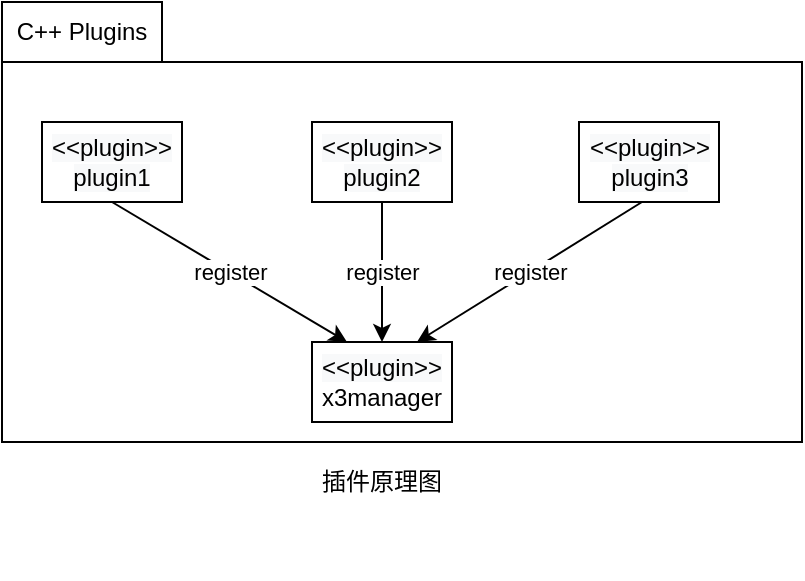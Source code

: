<mxfile version="13.9.5" type="device" pages="2"><diagram id="dC_9kfK8jtXYyeMbwkR2" name="第 1 页"><mxGraphModel dx="509" dy="278" grid="1" gridSize="10" guides="1" tooltips="1" connect="1" arrows="1" fold="1" page="1" pageScale="1" pageWidth="413" pageHeight="291" math="0" shadow="0"><root><mxCell id="0"/><mxCell id="1" parent="0"/><mxCell id="hZmXT1j-UD3h0X9bLa5O-8" value="" style="rounded=0;whiteSpace=wrap;html=1;" vertex="1" parent="1"><mxGeometry x="220" y="490" width="400" height="190" as="geometry"/></mxCell><mxCell id="hZmXT1j-UD3h0X9bLa5O-9" style="edgeStyle=orthogonalEdgeStyle;rounded=0;orthogonalLoop=1;jettySize=auto;html=1;exitX=0.5;exitY=1;exitDx=0;exitDy=0;" edge="1" parent="1"><mxGeometry relative="1" as="geometry"><mxPoint x="410" y="740" as="sourcePoint"/><mxPoint x="410" y="740" as="targetPoint"/></mxGeometry></mxCell><mxCell id="hZmXT1j-UD3h0X9bLa5O-11" value="&#10;&#10;&lt;span style=&quot;color: rgb(0, 0, 0); font-family: helvetica; font-size: 12px; font-style: normal; font-weight: 400; letter-spacing: normal; text-align: center; text-indent: 0px; text-transform: none; word-spacing: 0px; background-color: rgb(248, 249, 250); display: inline; float: none;&quot;&gt;&amp;lt;&amp;lt;plugin&amp;gt;&amp;gt;&lt;/span&gt;&lt;br style=&quot;color: rgb(0, 0, 0); font-family: helvetica; font-size: 12px; font-style: normal; font-weight: 400; letter-spacing: normal; text-align: center; text-indent: 0px; text-transform: none; word-spacing: 0px; background-color: rgb(248, 249, 250);&quot;&gt;&lt;span style=&quot;color: rgb(0, 0, 0); font-family: helvetica; font-size: 12px; font-style: normal; font-weight: 400; letter-spacing: normal; text-align: center; text-indent: 0px; text-transform: none; word-spacing: 0px; background-color: rgb(248, 249, 250); display: inline; float: none;&quot;&gt;plugin1&lt;/span&gt;&#10;&#10;" style="rounded=0;whiteSpace=wrap;html=1;" vertex="1" parent="1"><mxGeometry x="240" y="520" width="70" height="40" as="geometry"/></mxCell><mxCell id="hZmXT1j-UD3h0X9bLa5O-14" value="&lt;span style=&quot;color: rgb(0 , 0 , 0) ; font-family: &amp;#34;helvetica&amp;#34; ; font-size: 12px ; font-style: normal ; font-weight: 400 ; letter-spacing: normal ; text-indent: 0px ; text-transform: none ; word-spacing: 0px ; background-color: rgb(248 , 249 , 250) ; display: inline ; float: none&quot;&gt;&amp;lt;&amp;lt;plugin&amp;gt;&amp;gt;&lt;/span&gt;&lt;br style=&quot;color: rgb(0 , 0 , 0) ; font-family: &amp;#34;helvetica&amp;#34; ; font-size: 12px ; font-style: normal ; font-weight: 400 ; letter-spacing: normal ; text-indent: 0px ; text-transform: none ; word-spacing: 0px ; background-color: rgb(248 , 249 , 250)&quot;&gt;&lt;span style=&quot;color: rgb(0 , 0 , 0) ; font-family: &amp;#34;helvetica&amp;#34; ; font-size: 12px ; font-style: normal ; font-weight: 400 ; letter-spacing: normal ; text-indent: 0px ; text-transform: none ; word-spacing: 0px ; background-color: rgb(248 , 249 , 250) ; display: inline ; float: none&quot;&gt;plugin2&lt;/span&gt;" style="rounded=0;whiteSpace=wrap;html=1;align=center;" vertex="1" parent="1"><mxGeometry x="375" y="520" width="70" height="40" as="geometry"/></mxCell><mxCell id="hZmXT1j-UD3h0X9bLa5O-15" value="&lt;span style=&quot;color: rgb(0 , 0 , 0) ; font-family: &amp;#34;helvetica&amp;#34; ; font-size: 12px ; font-style: normal ; font-weight: 400 ; letter-spacing: normal ; text-align: center ; text-indent: 0px ; text-transform: none ; word-spacing: 0px ; background-color: rgb(248 , 249 , 250) ; display: inline ; float: none&quot;&gt;&amp;lt;&amp;lt;plugin&amp;gt;&amp;gt;&lt;/span&gt;&lt;br style=&quot;color: rgb(0 , 0 , 0) ; font-family: &amp;#34;helvetica&amp;#34; ; font-size: 12px ; font-style: normal ; font-weight: 400 ; letter-spacing: normal ; text-align: center ; text-indent: 0px ; text-transform: none ; word-spacing: 0px ; background-color: rgb(248 , 249 , 250)&quot;&gt;&lt;span style=&quot;color: rgb(0 , 0 , 0) ; font-family: &amp;#34;helvetica&amp;#34; ; font-size: 12px ; font-style: normal ; font-weight: 400 ; letter-spacing: normal ; text-align: center ; text-indent: 0px ; text-transform: none ; word-spacing: 0px ; background-color: rgb(248 , 249 , 250) ; display: inline ; float: none&quot;&gt;plugin3&lt;/span&gt;" style="rounded=0;whiteSpace=wrap;html=1;" vertex="1" parent="1"><mxGeometry x="508.5" y="520" width="70" height="40" as="geometry"/></mxCell><mxCell id="hZmXT1j-UD3h0X9bLa5O-19" value="&lt;span style=&quot;color: rgb(0 , 0 , 0) ; font-family: &amp;#34;helvetica&amp;#34; ; font-size: 12px ; font-style: normal ; font-weight: 400 ; letter-spacing: normal ; text-align: center ; text-indent: 0px ; text-transform: none ; word-spacing: 0px ; background-color: rgb(248 , 249 , 250) ; display: inline ; float: none&quot;&gt;&amp;lt;&amp;lt;plugin&amp;gt;&amp;gt;&lt;/span&gt;&lt;br style=&quot;color: rgb(0 , 0 , 0) ; font-family: &amp;#34;helvetica&amp;#34; ; font-size: 12px ; font-style: normal ; font-weight: 400 ; letter-spacing: normal ; text-align: center ; text-indent: 0px ; text-transform: none ; word-spacing: 0px ; background-color: rgb(248 , 249 , 250)&quot;&gt;&lt;font face=&quot;helvetica&quot;&gt;x3manager&lt;/font&gt;" style="rounded=0;whiteSpace=wrap;html=1;" vertex="1" parent="1"><mxGeometry x="375" y="630" width="70" height="40" as="geometry"/></mxCell><mxCell id="hZmXT1j-UD3h0X9bLa5O-37" value="" style="endArrow=classic;html=1;entryX=0.25;entryY=0;entryDx=0;entryDy=0;" edge="1" parent="1" target="hZmXT1j-UD3h0X9bLa5O-19"><mxGeometry relative="1" as="geometry"><mxPoint x="275" y="560" as="sourcePoint"/><mxPoint x="375" y="560" as="targetPoint"/></mxGeometry></mxCell><mxCell id="hZmXT1j-UD3h0X9bLa5O-38" value="register" style="edgeLabel;resizable=0;html=1;align=center;verticalAlign=middle;" connectable="0" vertex="1" parent="hZmXT1j-UD3h0X9bLa5O-37"><mxGeometry relative="1" as="geometry"/></mxCell><mxCell id="hZmXT1j-UD3h0X9bLa5O-40" value="" style="endArrow=classic;html=1;entryX=0.5;entryY=0;entryDx=0;entryDy=0;" edge="1" parent="1" target="hZmXT1j-UD3h0X9bLa5O-19"><mxGeometry relative="1" as="geometry"><mxPoint x="410" y="560" as="sourcePoint"/><mxPoint x="527.5" y="630" as="targetPoint"/></mxGeometry></mxCell><mxCell id="hZmXT1j-UD3h0X9bLa5O-41" value="register" style="edgeLabel;resizable=0;html=1;align=center;verticalAlign=middle;" connectable="0" vertex="1" parent="hZmXT1j-UD3h0X9bLa5O-40"><mxGeometry relative="1" as="geometry"/></mxCell><mxCell id="hZmXT1j-UD3h0X9bLa5O-42" value="" style="endArrow=classic;html=1;entryX=0.75;entryY=0;entryDx=0;entryDy=0;" edge="1" parent="1" target="hZmXT1j-UD3h0X9bLa5O-19"><mxGeometry relative="1" as="geometry"><mxPoint x="540" y="560" as="sourcePoint"/><mxPoint x="657.5" y="630" as="targetPoint"/></mxGeometry></mxCell><mxCell id="hZmXT1j-UD3h0X9bLa5O-43" value="register" style="edgeLabel;resizable=0;html=1;align=center;verticalAlign=middle;" connectable="0" vertex="1" parent="hZmXT1j-UD3h0X9bLa5O-42"><mxGeometry relative="1" as="geometry"/></mxCell><mxCell id="hZmXT1j-UD3h0X9bLa5O-44" value="C++ Plugins" style="rounded=0;whiteSpace=wrap;html=1;" vertex="1" parent="1"><mxGeometry x="220" y="460" width="80" height="30" as="geometry"/></mxCell><mxCell id="hZmXT1j-UD3h0X9bLa5O-45" value="插件原理图" style="text;html=1;strokeColor=none;fillColor=none;align=center;verticalAlign=middle;whiteSpace=wrap;rounded=0;" vertex="1" parent="1"><mxGeometry x="350" y="690" width="120" height="20" as="geometry"/></mxCell></root></mxGraphModel></diagram><diagram id="3ozfdDD_6djPqohogFVa" name="第 2 页"><mxGraphModel dx="639" dy="723" grid="1" gridSize="10" guides="1" tooltips="1" connect="1" arrows="1" fold="1" page="1" pageScale="1" pageWidth="583" pageHeight="413" math="0" shadow="0"><root><mxCell id="n_Ql-6G0RDXA1neLyeJu-0"/><mxCell id="n_Ql-6G0RDXA1neLyeJu-1" parent="n_Ql-6G0RDXA1neLyeJu-0"/><mxCell id="3vGU8sWBswdmdjm1Sq4_-17" value="&amp;lt;&amp;lt;system&amp;gt;&amp;gt;&lt;br&gt;C++ APP" style="shape=umlLifeline;perimeter=lifelinePerimeter;whiteSpace=wrap;html=1;container=1;collapsible=0;recursiveResize=0;outlineConnect=0;" vertex="1" parent="n_Ql-6G0RDXA1neLyeJu-1"><mxGeometry x="70" y="50" width="100" height="350" as="geometry"/></mxCell><mxCell id="3vGU8sWBswdmdjm1Sq4_-21" value="&amp;lt;&amp;lt;plugin&amp;gt;&amp;gt;&lt;br&gt;x3manager" style="shape=umlLifeline;perimeter=lifelinePerimeter;whiteSpace=wrap;html=1;container=1;collapsible=0;recursiveResize=0;outlineConnect=0;" vertex="1" parent="n_Ql-6G0RDXA1neLyeJu-1"><mxGeometry x="410" y="97" width="100" height="303" as="geometry"/></mxCell><mxCell id="3vGU8sWBswdmdjm1Sq4_-36" value="" style="html=1;points=[];perimeter=orthogonalPerimeter;" vertex="1" parent="3vGU8sWBswdmdjm1Sq4_-21"><mxGeometry x="40" y="133" width="20" height="57" as="geometry"/></mxCell><mxCell id="3vGU8sWBswdmdjm1Sq4_-32" value="obj.registerPlugin()" style="html=1;verticalAlign=bottom;startArrow=oval;endArrow=block;startSize=8;entryX=1.05;entryY=0.684;entryDx=0;entryDy=0;entryPerimeter=0;exitX=1;exitY=0.193;exitDx=0;exitDy=0;exitPerimeter=0;" edge="1" target="3vGU8sWBswdmdjm1Sq4_-36" parent="3vGU8sWBswdmdjm1Sq4_-21" source="3vGU8sWBswdmdjm1Sq4_-36"><mxGeometry x="-0.547" relative="1" as="geometry"><mxPoint x="100" y="110" as="sourcePoint"/><mxPoint x="70" y="133" as="targetPoint"/><Array as="points"><mxPoint x="160" y="143"/><mxPoint x="160" y="172"/></Array><mxPoint as="offset"/></mxGeometry></mxCell><mxCell id="3vGU8sWBswdmdjm1Sq4_-28" value="loadLibrary()" style="html=1;verticalAlign=bottom;startArrow=oval;startFill=1;endArrow=block;startSize=8;" edge="1" parent="n_Ql-6G0RDXA1neLyeJu-1" source="3vGU8sWBswdmdjm1Sq4_-17"><mxGeometry x="-0.588" width="60" relative="1" as="geometry"><mxPoint x="240" y="410" as="sourcePoint"/><mxPoint x="412" y="120" as="targetPoint"/><Array as="points"><mxPoint x="250" y="120"/><mxPoint x="290" y="120"/><mxPoint x="400" y="120"/></Array><mxPoint as="offset"/></mxGeometry></mxCell><mxCell id="3vGU8sWBswdmdjm1Sq4_-29" value="&amp;lt;&amp;lt;plugin&amp;gt;&amp;gt;&lt;br&gt;plugin1" style="shape=umlLifeline;perimeter=lifelinePerimeter;whiteSpace=wrap;html=1;container=1;collapsible=0;recursiveResize=0;outlineConnect=0;" vertex="1" parent="n_Ql-6G0RDXA1neLyeJu-1"><mxGeometry x="220" y="140" width="100" height="260" as="geometry"/></mxCell><mxCell id="3vGU8sWBswdmdjm1Sq4_-31" value="" style="html=1;points=[];perimeter=orthogonalPerimeter;" vertex="1" parent="3vGU8sWBswdmdjm1Sq4_-29"><mxGeometry x="40" y="60" width="20" height="170" as="geometry"/></mxCell><mxCell id="3vGU8sWBswdmdjm1Sq4_-30" value="loadLibrary()" style="html=1;verticalAlign=bottom;startArrow=oval;startFill=1;endArrow=block;startSize=8;" edge="1" parent="n_Ql-6G0RDXA1neLyeJu-1" source="3vGU8sWBswdmdjm1Sq4_-17"><mxGeometry x="0.005" width="60" relative="1" as="geometry"><mxPoint x="160" y="310" as="sourcePoint"/><mxPoint x="220" y="164" as="targetPoint"/><Array as="points"><mxPoint x="160" y="164"/></Array><mxPoint as="offset"/></mxGeometry></mxCell><mxCell id="3vGU8sWBswdmdjm1Sq4_-35" value="&lt;div&gt;x3RegisterPlugin(),&lt;/div&gt;" style="html=1;verticalAlign=bottom;endArrow=block;exitX=1.05;exitY=0.182;exitDx=0;exitDy=0;exitPerimeter=0;" edge="1" parent="n_Ql-6G0RDXA1neLyeJu-1" source="3vGU8sWBswdmdjm1Sq4_-31"><mxGeometry x="-0.294" y="1" width="80" relative="1" as="geometry"><mxPoint x="280" y="230" as="sourcePoint"/><mxPoint x="450" y="230" as="targetPoint"/><Array as="points"><mxPoint x="370" y="231"/><mxPoint x="430" y="231"/></Array><mxPoint as="offset"/></mxGeometry></mxCell><mxCell id="3vGU8sWBswdmdjm1Sq4_-41" value="return" style="html=1;verticalAlign=bottom;endArrow=open;dashed=1;endSize=8;exitX=-0.1;exitY=1.035;exitDx=0;exitDy=0;exitPerimeter=0;" edge="1" parent="n_Ql-6G0RDXA1neLyeJu-1" source="3vGU8sWBswdmdjm1Sq4_-36"><mxGeometry relative="1" as="geometry"><mxPoint x="450" y="289.5" as="sourcePoint"/><mxPoint x="280" y="289" as="targetPoint"/><Array as="points"><mxPoint x="420" y="289"/><mxPoint x="390" y="289"/><mxPoint x="350" y="289"/><mxPoint x="300" y="289"/></Array></mxGeometry></mxCell><mxCell id="3vGU8sWBswdmdjm1Sq4_-42" value="x3InitializePlugin()" style="html=1;verticalAlign=bottom;startArrow=oval;startFill=1;endArrow=block;startSize=8;exitX=1.05;exitY=0.665;exitDx=0;exitDy=0;exitPerimeter=0;" edge="1" parent="n_Ql-6G0RDXA1neLyeJu-1" source="3vGU8sWBswdmdjm1Sq4_-31"><mxGeometry x="-0.524" width="60" relative="1" as="geometry"><mxPoint x="330" y="250" as="sourcePoint"/><mxPoint x="280" y="340" as="targetPoint"/><Array as="points"><mxPoint x="370" y="313"/><mxPoint x="370" y="340"/></Array><mxPoint as="offset"/></mxGeometry></mxCell><mxCell id="3vGU8sWBswdmdjm1Sq4_-44" value="load plugin" style="shape=umlFrame;whiteSpace=wrap;html=1;" vertex="1" parent="n_Ql-6G0RDXA1neLyeJu-1"><mxGeometry x="10" y="10" width="570" height="400" as="geometry"/></mxCell><mxCell id="3vGU8sWBswdmdjm1Sq4_-45" value="" style="html=1;points=[];perimeter=orthogonalPerimeter;" vertex="1" parent="n_Ql-6G0RDXA1neLyeJu-1"><mxGeometry x="115" y="110" width="10" height="280" as="geometry"/></mxCell></root></mxGraphModel></diagram></mxfile>